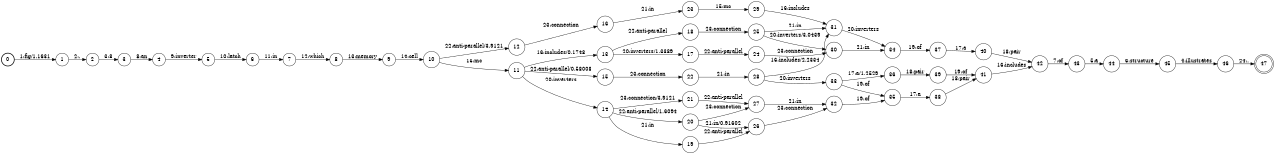 digraph FST {
rankdir = LR;
size = "8.5,11";
label = "";
center = 1;
orientation = Portrait;
ranksep = "0.4";
nodesep = "0.25";
0 [label = "0", shape = circle, style = bold, fontsize = 14]
	0 -> 1 [label = "1:fig/1.1631", fontsize = 14];
1 [label = "1", shape = circle, style = solid, fontsize = 14]
	1 -> 2 [label = "2:.", fontsize = 14];
2 [label = "2", shape = circle, style = solid, fontsize = 14]
	2 -> 3 [label = "3:8", fontsize = 14];
3 [label = "3", shape = circle, style = solid, fontsize = 14]
	3 -> 4 [label = "8:an", fontsize = 14];
4 [label = "4", shape = circle, style = solid, fontsize = 14]
	4 -> 5 [label = "9:inverter", fontsize = 14];
5 [label = "5", shape = circle, style = solid, fontsize = 14]
	5 -> 6 [label = "10:latch", fontsize = 14];
6 [label = "6", shape = circle, style = solid, fontsize = 14]
	6 -> 7 [label = "11:in", fontsize = 14];
7 [label = "7", shape = circle, style = solid, fontsize = 14]
	7 -> 8 [label = "12:which", fontsize = 14];
8 [label = "8", shape = circle, style = solid, fontsize = 14]
	8 -> 9 [label = "13:memory", fontsize = 14];
9 [label = "9", shape = circle, style = solid, fontsize = 14]
	9 -> 10 [label = "14:cell", fontsize = 14];
10 [label = "10", shape = circle, style = solid, fontsize = 14]
	10 -> 11 [label = "15:mc", fontsize = 14];
	10 -> 12 [label = "22:anti-parallel/3.9121", fontsize = 14];
11 [label = "11", shape = circle, style = solid, fontsize = 14]
	11 -> 13 [label = "16:includes/0.1748", fontsize = 14];
	11 -> 14 [label = "20:inverters", fontsize = 14];
	11 -> 15 [label = "22:anti-parallel/0.58008", fontsize = 14];
12 [label = "12", shape = circle, style = solid, fontsize = 14]
	12 -> 16 [label = "23:connection", fontsize = 14];
13 [label = "13", shape = circle, style = solid, fontsize = 14]
	13 -> 17 [label = "20:inverters/1.3389", fontsize = 14];
	13 -> 18 [label = "22:anti-parallel", fontsize = 14];
14 [label = "14", shape = circle, style = solid, fontsize = 14]
	14 -> 19 [label = "21:in", fontsize = 14];
	14 -> 20 [label = "22:anti-parallel/1.6094", fontsize = 14];
	14 -> 21 [label = "23:connection/3.9121", fontsize = 14];
15 [label = "15", shape = circle, style = solid, fontsize = 14]
	15 -> 22 [label = "23:connection", fontsize = 14];
16 [label = "16", shape = circle, style = solid, fontsize = 14]
	16 -> 23 [label = "21:in", fontsize = 14];
17 [label = "17", shape = circle, style = solid, fontsize = 14]
	17 -> 24 [label = "22:anti-parallel", fontsize = 14];
18 [label = "18", shape = circle, style = solid, fontsize = 14]
	18 -> 25 [label = "23:connection", fontsize = 14];
19 [label = "19", shape = circle, style = solid, fontsize = 14]
	19 -> 26 [label = "22:anti-parallel", fontsize = 14];
20 [label = "20", shape = circle, style = solid, fontsize = 14]
	20 -> 26 [label = "21:in/0.91602", fontsize = 14];
	20 -> 27 [label = "23:connection", fontsize = 14];
21 [label = "21", shape = circle, style = solid, fontsize = 14]
	21 -> 27 [label = "22:anti-parallel", fontsize = 14];
22 [label = "22", shape = circle, style = solid, fontsize = 14]
	22 -> 28 [label = "21:in", fontsize = 14];
23 [label = "23", shape = circle, style = solid, fontsize = 14]
	23 -> 29 [label = "15:mc", fontsize = 14];
24 [label = "24", shape = circle, style = solid, fontsize = 14]
	24 -> 30 [label = "23:connection", fontsize = 14];
25 [label = "25", shape = circle, style = solid, fontsize = 14]
	25 -> 31 [label = "21:in", fontsize = 14];
	25 -> 30 [label = "20:inverters/3.0439", fontsize = 14];
26 [label = "26", shape = circle, style = solid, fontsize = 14]
	26 -> 32 [label = "23:connection", fontsize = 14];
27 [label = "27", shape = circle, style = solid, fontsize = 14]
	27 -> 32 [label = "21:in", fontsize = 14];
28 [label = "28", shape = circle, style = solid, fontsize = 14]
	28 -> 31 [label = "16:includes/2.2334", fontsize = 14];
	28 -> 33 [label = "20:inverters", fontsize = 14];
29 [label = "29", shape = circle, style = solid, fontsize = 14]
	29 -> 31 [label = "16:includes", fontsize = 14];
30 [label = "30", shape = circle, style = solid, fontsize = 14]
	30 -> 34 [label = "21:in", fontsize = 14];
31 [label = "31", shape = circle, style = solid, fontsize = 14]
	31 -> 34 [label = "20:inverters", fontsize = 14];
32 [label = "32", shape = circle, style = solid, fontsize = 14]
	32 -> 35 [label = "19:of", fontsize = 14];
33 [label = "33", shape = circle, style = solid, fontsize = 14]
	33 -> 36 [label = "17:a/1.2529", fontsize = 14];
	33 -> 35 [label = "19:of", fontsize = 14];
34 [label = "34", shape = circle, style = solid, fontsize = 14]
	34 -> 37 [label = "19:of", fontsize = 14];
35 [label = "35", shape = circle, style = solid, fontsize = 14]
	35 -> 38 [label = "17:a", fontsize = 14];
36 [label = "36", shape = circle, style = solid, fontsize = 14]
	36 -> 39 [label = "18:pair", fontsize = 14];
37 [label = "37", shape = circle, style = solid, fontsize = 14]
	37 -> 40 [label = "17:a", fontsize = 14];
38 [label = "38", shape = circle, style = solid, fontsize = 14]
	38 -> 41 [label = "18:pair", fontsize = 14];
39 [label = "39", shape = circle, style = solid, fontsize = 14]
	39 -> 41 [label = "19:of", fontsize = 14];
40 [label = "40", shape = circle, style = solid, fontsize = 14]
	40 -> 42 [label = "18:pair", fontsize = 14];
41 [label = "41", shape = circle, style = solid, fontsize = 14]
	41 -> 42 [label = "16:includes", fontsize = 14];
42 [label = "42", shape = circle, style = solid, fontsize = 14]
	42 -> 43 [label = "7:of", fontsize = 14];
43 [label = "43", shape = circle, style = solid, fontsize = 14]
	43 -> 44 [label = "5:a", fontsize = 14];
44 [label = "44", shape = circle, style = solid, fontsize = 14]
	44 -> 45 [label = "6:structure", fontsize = 14];
45 [label = "45", shape = circle, style = solid, fontsize = 14]
	45 -> 46 [label = "4:illustrates", fontsize = 14];
46 [label = "46", shape = circle, style = solid, fontsize = 14]
	46 -> 47 [label = "24:.", fontsize = 14];
47 [label = "47", shape = doublecircle, style = solid, fontsize = 14]
}
